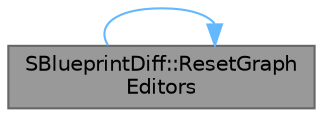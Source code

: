 digraph "SBlueprintDiff::ResetGraphEditors"
{
 // INTERACTIVE_SVG=YES
 // LATEX_PDF_SIZE
  bgcolor="transparent";
  edge [fontname=Helvetica,fontsize=10,labelfontname=Helvetica,labelfontsize=10];
  node [fontname=Helvetica,fontsize=10,shape=box,height=0.2,width=0.4];
  rankdir="LR";
  Node1 [id="Node000001",label="SBlueprintDiff::ResetGraph\lEditors",height=0.2,width=0.4,color="gray40", fillcolor="grey60", style="filled", fontcolor="black",tooltip="Reset the graph editor, called when user switches graphs to display."];
  Node1 -> Node1 [id="edge1_Node000001_Node000001",color="steelblue1",style="solid",tooltip=" "];
}
